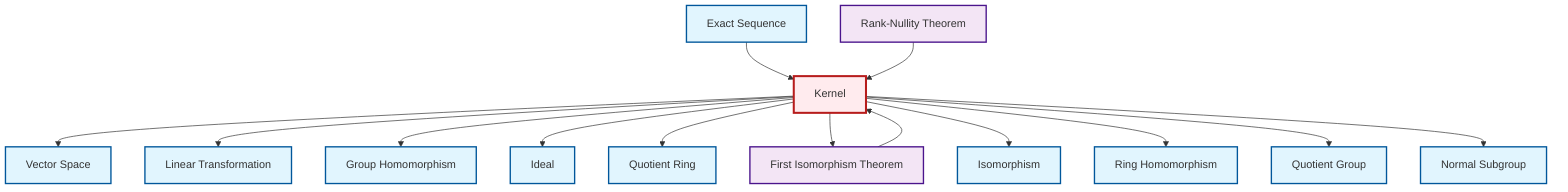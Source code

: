graph TD
    classDef definition fill:#e1f5fe,stroke:#01579b,stroke-width:2px
    classDef theorem fill:#f3e5f5,stroke:#4a148c,stroke-width:2px
    classDef axiom fill:#fff3e0,stroke:#e65100,stroke-width:2px
    classDef example fill:#e8f5e9,stroke:#1b5e20,stroke-width:2px
    classDef current fill:#ffebee,stroke:#b71c1c,stroke-width:3px
    def-exact-sequence["Exact Sequence"]:::definition
    def-isomorphism["Isomorphism"]:::definition
    thm-rank-nullity["Rank-Nullity Theorem"]:::theorem
    def-normal-subgroup["Normal Subgroup"]:::definition
    def-quotient-ring["Quotient Ring"]:::definition
    def-linear-transformation["Linear Transformation"]:::definition
    def-homomorphism["Group Homomorphism"]:::definition
    def-ring-homomorphism["Ring Homomorphism"]:::definition
    def-ideal["Ideal"]:::definition
    def-vector-space["Vector Space"]:::definition
    def-kernel["Kernel"]:::definition
    thm-first-isomorphism["First Isomorphism Theorem"]:::theorem
    def-quotient-group["Quotient Group"]:::definition
    def-kernel --> def-vector-space
    def-kernel --> def-linear-transformation
    def-kernel --> def-homomorphism
    def-exact-sequence --> def-kernel
    def-kernel --> def-ideal
    def-kernel --> def-quotient-ring
    thm-rank-nullity --> def-kernel
    def-kernel --> thm-first-isomorphism
    def-kernel --> def-isomorphism
    def-kernel --> def-ring-homomorphism
    def-kernel --> def-quotient-group
    thm-first-isomorphism --> def-kernel
    def-kernel --> def-normal-subgroup
    class def-kernel current